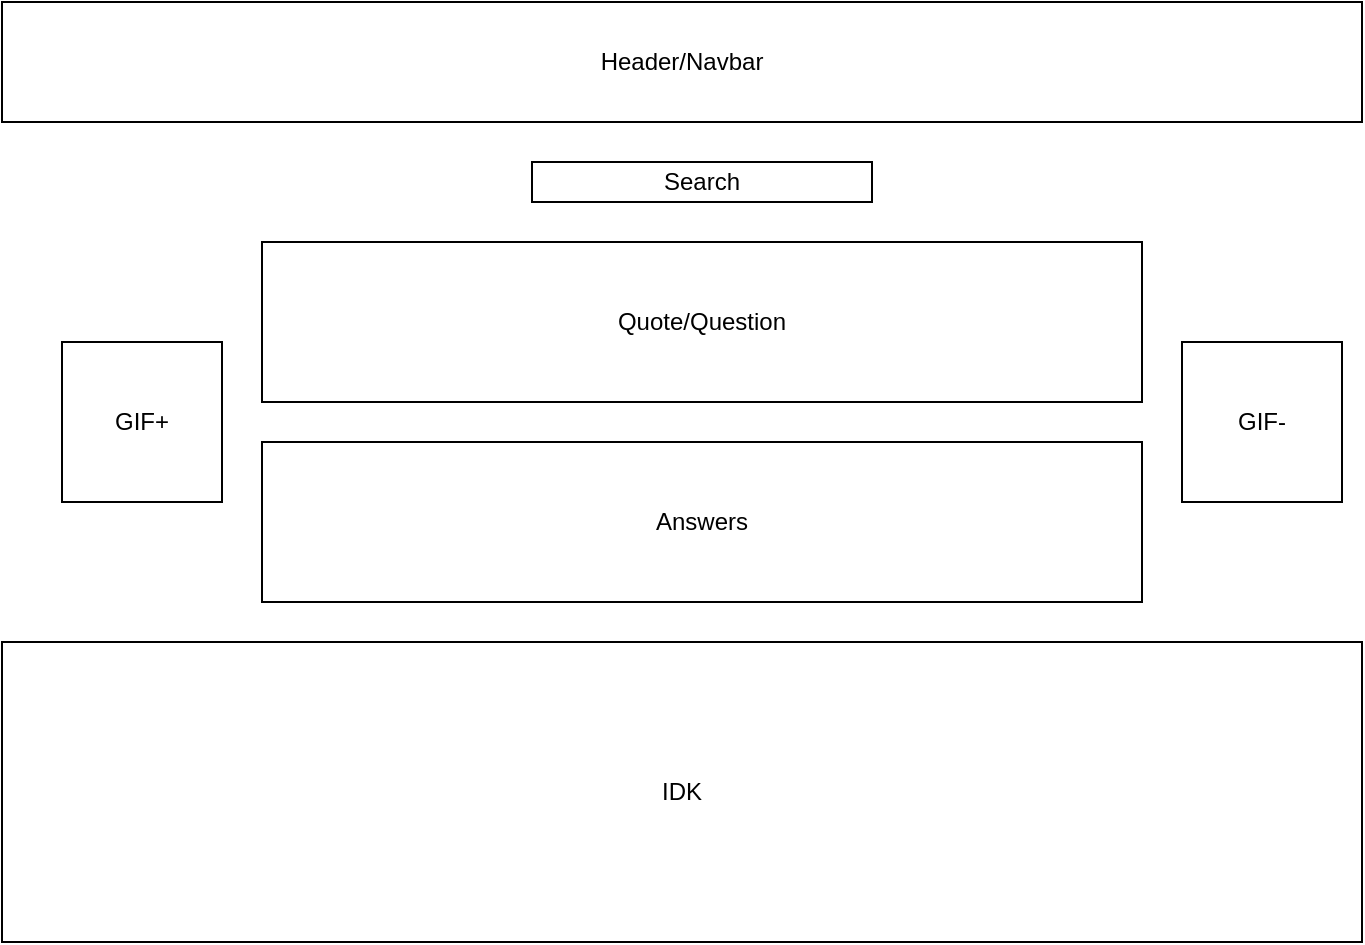 <mxfile>
    <diagram id="VXaFxo0FiwJ81_RNlHbv" name="Page-1">
        <mxGraphModel dx="717" dy="575" grid="1" gridSize="10" guides="1" tooltips="1" connect="1" arrows="1" fold="1" page="1" pageScale="1" pageWidth="850" pageHeight="1100" math="0" shadow="0">
            <root>
                <mxCell id="0"/>
                <mxCell id="1" parent="0"/>
                <mxCell id="2" value="Header/Navbar" style="rounded=0;whiteSpace=wrap;html=1;" vertex="1" parent="1">
                    <mxGeometry x="30" y="20" width="680" height="60" as="geometry"/>
                </mxCell>
                <mxCell id="3" value="Quote/Question" style="rounded=0;whiteSpace=wrap;html=1;" vertex="1" parent="1">
                    <mxGeometry x="160" y="140" width="440" height="80" as="geometry"/>
                </mxCell>
                <mxCell id="4" value="Answers" style="rounded=0;whiteSpace=wrap;html=1;" vertex="1" parent="1">
                    <mxGeometry x="160" y="240" width="440" height="80" as="geometry"/>
                </mxCell>
                <mxCell id="5" value="GIF+" style="whiteSpace=wrap;html=1;aspect=fixed;" vertex="1" parent="1">
                    <mxGeometry x="60" y="190" width="80" height="80" as="geometry"/>
                </mxCell>
                <mxCell id="6" value="GIF-" style="whiteSpace=wrap;html=1;aspect=fixed;" vertex="1" parent="1">
                    <mxGeometry x="620" y="190" width="80" height="80" as="geometry"/>
                </mxCell>
                <mxCell id="8" value="IDK" style="rounded=0;whiteSpace=wrap;html=1;" vertex="1" parent="1">
                    <mxGeometry x="30" y="340" width="680" height="150" as="geometry"/>
                </mxCell>
                <mxCell id="9" value="Search" style="rounded=0;whiteSpace=wrap;html=1;" vertex="1" parent="1">
                    <mxGeometry x="295" y="100" width="170" height="20" as="geometry"/>
                </mxCell>
            </root>
        </mxGraphModel>
    </diagram>
</mxfile>